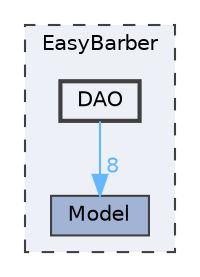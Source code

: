 digraph "C:/Users/mathe/OneDrive/Área de Trabalho/EasyBarber/EasyBarber/DAO"
{
 // LATEX_PDF_SIZE
  bgcolor="transparent";
  edge [fontname=Helvetica,fontsize=10,labelfontname=Helvetica,labelfontsize=10];
  node [fontname=Helvetica,fontsize=10,shape=box,height=0.2,width=0.4];
  compound=true
  subgraph clusterdir_df932a88e0e8d76e2cc96779d9f7d917 {
    graph [ bgcolor="#edf0f7", pencolor="grey25", label="EasyBarber", fontname=Helvetica,fontsize=10 style="filled,dashed", URL="dir_df932a88e0e8d76e2cc96779d9f7d917.html",tooltip=""]
  dir_7482f6f1a48a8ad285bca17597cd0f67 [label="Model", fillcolor="#a2b4d6", color="grey25", style="filled", URL="dir_7482f6f1a48a8ad285bca17597cd0f67.html",tooltip=""];
  dir_3cadb063cae6fc53db56dc74f72a6168 [label="DAO", fillcolor="#edf0f7", color="grey25", style="filled,bold", URL="dir_3cadb063cae6fc53db56dc74f72a6168.html",tooltip=""];
  }
  dir_3cadb063cae6fc53db56dc74f72a6168->dir_7482f6f1a48a8ad285bca17597cd0f67 [headlabel="8", labeldistance=1.5 headhref="dir_000003_000009.html" href="dir_000003_000009.html" color="steelblue1" fontcolor="steelblue1"];
}

